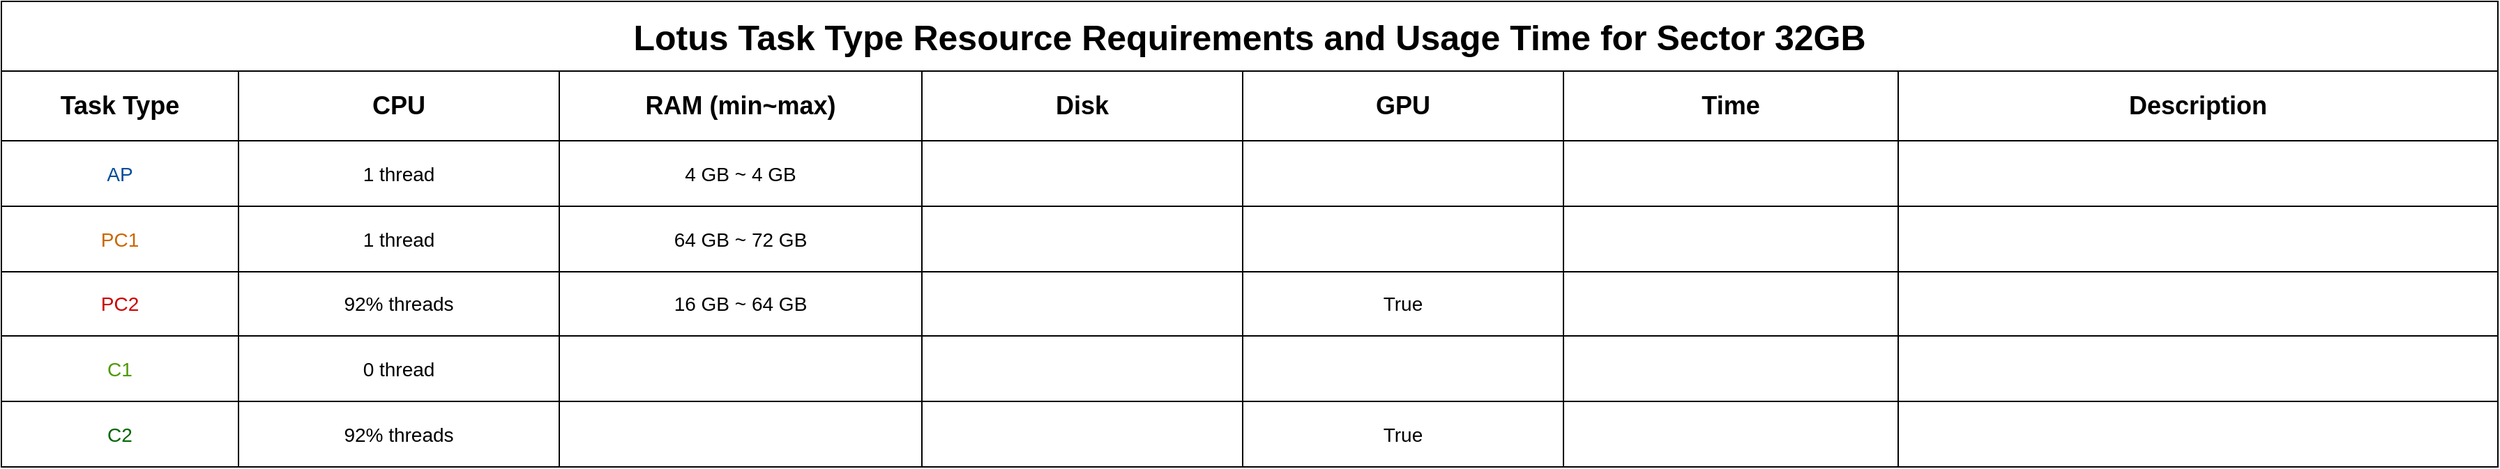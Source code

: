 <mxfile version="14.6.13" type="device"><diagram id="ktbs1z38sFeXXOhf4l0J" name="Page-1"><mxGraphModel dx="1822" dy="811" grid="1" gridSize="10" guides="1" tooltips="1" connect="1" arrows="1" fold="1" page="0" pageScale="1" pageWidth="850" pageHeight="1100" math="0" shadow="0"><root><mxCell id="0"/><mxCell id="1" parent="0"/><mxCell id="wIJOAOLTqvEhgZ648DgP-77" value="&lt;font style=&quot;font-size: 25px&quot;&gt;Lotus Task Type Resource Requirements and Usage Time for Sector 32GB&lt;/font&gt;" style="shape=table;html=1;whiteSpace=wrap;startSize=50;container=1;collapsible=0;childLayout=tableLayout;fontStyle=1;align=center;" vertex="1" parent="1"><mxGeometry x="-200" y="60" width="1790" height="334" as="geometry"/></mxCell><mxCell id="wIJOAOLTqvEhgZ648DgP-78" value="" style="shape=partialRectangle;html=1;whiteSpace=wrap;collapsible=0;dropTarget=0;pointerEvents=0;fillColor=none;top=0;left=0;bottom=0;right=0;points=[[0,0.5],[1,0.5]];portConstraint=eastwest;" vertex="1" parent="wIJOAOLTqvEhgZ648DgP-77"><mxGeometry y="50" width="1790" height="50" as="geometry"/></mxCell><mxCell id="wIJOAOLTqvEhgZ648DgP-79" value="Task Type" style="shape=partialRectangle;html=1;whiteSpace=wrap;connectable=0;fillColor=none;top=0;left=0;bottom=0;right=0;overflow=hidden;fontStyle=1;fontSize=18;" vertex="1" parent="wIJOAOLTqvEhgZ648DgP-78"><mxGeometry width="170" height="50" as="geometry"/></mxCell><mxCell id="wIJOAOLTqvEhgZ648DgP-80" value="CPU" style="shape=partialRectangle;html=1;whiteSpace=wrap;connectable=0;fillColor=none;top=0;left=0;bottom=0;right=0;overflow=hidden;fontStyle=1;fontSize=18;" vertex="1" parent="wIJOAOLTqvEhgZ648DgP-78"><mxGeometry x="170" width="230" height="50" as="geometry"/></mxCell><mxCell id="wIJOAOLTqvEhgZ648DgP-81" value="RAM (min~max)" style="shape=partialRectangle;html=1;whiteSpace=wrap;connectable=0;fillColor=none;top=0;left=0;bottom=0;right=0;overflow=hidden;fontStyle=1;fontSize=18;" vertex="1" parent="wIJOAOLTqvEhgZ648DgP-78"><mxGeometry x="400" width="260" height="50" as="geometry"/></mxCell><mxCell id="wIJOAOLTqvEhgZ648DgP-106" value="Disk" style="shape=partialRectangle;html=1;whiteSpace=wrap;connectable=0;fillColor=none;top=0;left=0;bottom=0;right=0;overflow=hidden;fontStyle=1;fontSize=18;" vertex="1" parent="wIJOAOLTqvEhgZ648DgP-78"><mxGeometry x="660" width="230" height="50" as="geometry"/></mxCell><mxCell id="wIJOAOLTqvEhgZ648DgP-140" value="&lt;span&gt;GPU&lt;/span&gt;" style="shape=partialRectangle;html=1;whiteSpace=wrap;connectable=0;fillColor=none;top=0;left=0;bottom=0;right=0;overflow=hidden;fontStyle=1;fontSize=18;" vertex="1" parent="wIJOAOLTqvEhgZ648DgP-78"><mxGeometry x="890" width="230" height="50" as="geometry"/></mxCell><mxCell id="wIJOAOLTqvEhgZ648DgP-102" value="Time" style="shape=partialRectangle;html=1;whiteSpace=wrap;connectable=0;fillColor=none;top=0;left=0;bottom=0;right=0;overflow=hidden;fontStyle=1;fontSize=18;" vertex="1" parent="wIJOAOLTqvEhgZ648DgP-78"><mxGeometry x="1120" width="240" height="50" as="geometry"/></mxCell><mxCell id="wIJOAOLTqvEhgZ648DgP-98" value="Description" style="shape=partialRectangle;html=1;whiteSpace=wrap;connectable=0;fillColor=none;top=0;left=0;bottom=0;right=0;overflow=hidden;fontStyle=1;fontSize=18;" vertex="1" parent="wIJOAOLTqvEhgZ648DgP-78"><mxGeometry x="1360" width="430" height="50" as="geometry"/></mxCell><mxCell id="wIJOAOLTqvEhgZ648DgP-90" style="shape=partialRectangle;html=1;whiteSpace=wrap;collapsible=0;dropTarget=0;pointerEvents=0;fillColor=none;top=0;left=0;bottom=0;right=0;points=[[0,0.5],[1,0.5]];portConstraint=eastwest;" vertex="1" parent="wIJOAOLTqvEhgZ648DgP-77"><mxGeometry y="100" width="1790" height="47" as="geometry"/></mxCell><mxCell id="wIJOAOLTqvEhgZ648DgP-91" value="&lt;font color=&quot;#004c99&quot;&gt;AP&lt;/font&gt;" style="shape=partialRectangle;html=1;whiteSpace=wrap;connectable=0;fillColor=none;top=0;left=0;bottom=0;right=0;overflow=hidden;fontSize=14;strokeColor=#004C99;" vertex="1" parent="wIJOAOLTqvEhgZ648DgP-90"><mxGeometry width="170" height="47" as="geometry"/></mxCell><mxCell id="wIJOAOLTqvEhgZ648DgP-92" value="1 thread" style="shape=partialRectangle;html=1;whiteSpace=wrap;connectable=0;fillColor=none;top=0;left=0;bottom=0;right=0;overflow=hidden;fontSize=14;" vertex="1" parent="wIJOAOLTqvEhgZ648DgP-90"><mxGeometry x="170" width="230" height="47" as="geometry"/></mxCell><mxCell id="wIJOAOLTqvEhgZ648DgP-93" value="4 GB ~ 4 GB" style="shape=partialRectangle;html=1;whiteSpace=wrap;connectable=0;fillColor=none;top=0;left=0;bottom=0;right=0;overflow=hidden;fontSize=14;" vertex="1" parent="wIJOAOLTqvEhgZ648DgP-90"><mxGeometry x="400" width="260" height="47" as="geometry"/></mxCell><mxCell id="wIJOAOLTqvEhgZ648DgP-107" style="shape=partialRectangle;html=1;whiteSpace=wrap;connectable=0;fillColor=none;top=0;left=0;bottom=0;right=0;overflow=hidden;fontSize=14;" vertex="1" parent="wIJOAOLTqvEhgZ648DgP-90"><mxGeometry x="660" width="230" height="47" as="geometry"/></mxCell><mxCell id="wIJOAOLTqvEhgZ648DgP-141" style="shape=partialRectangle;html=1;whiteSpace=wrap;connectable=0;fillColor=none;top=0;left=0;bottom=0;right=0;overflow=hidden;fontSize=14;" vertex="1" parent="wIJOAOLTqvEhgZ648DgP-90"><mxGeometry x="890" width="230" height="47" as="geometry"/></mxCell><mxCell id="wIJOAOLTqvEhgZ648DgP-103" style="shape=partialRectangle;html=1;whiteSpace=wrap;connectable=0;fillColor=none;top=0;left=0;bottom=0;right=0;overflow=hidden;fontSize=14;" vertex="1" parent="wIJOAOLTqvEhgZ648DgP-90"><mxGeometry x="1120" width="240" height="47" as="geometry"/></mxCell><mxCell id="wIJOAOLTqvEhgZ648DgP-99" style="shape=partialRectangle;html=1;whiteSpace=wrap;connectable=0;fillColor=none;top=0;left=0;bottom=0;right=0;overflow=hidden;fontSize=14;" vertex="1" parent="wIJOAOLTqvEhgZ648DgP-90"><mxGeometry x="1360" width="430" height="47" as="geometry"/></mxCell><mxCell id="wIJOAOLTqvEhgZ648DgP-82" value="" style="shape=partialRectangle;html=1;whiteSpace=wrap;collapsible=0;dropTarget=0;pointerEvents=0;fillColor=none;top=0;left=0;bottom=0;right=0;points=[[0,0.5],[1,0.5]];portConstraint=eastwest;" vertex="1" parent="wIJOAOLTqvEhgZ648DgP-77"><mxGeometry y="147" width="1790" height="47" as="geometry"/></mxCell><mxCell id="wIJOAOLTqvEhgZ648DgP-83" value="&lt;font color=&quot;#cc6600&quot;&gt;PC1&lt;/font&gt;" style="shape=partialRectangle;html=1;whiteSpace=wrap;connectable=0;fillColor=none;top=0;left=0;bottom=0;right=0;overflow=hidden;fontSize=14;" vertex="1" parent="wIJOAOLTqvEhgZ648DgP-82"><mxGeometry width="170" height="47" as="geometry"/></mxCell><mxCell id="wIJOAOLTqvEhgZ648DgP-84" value="&lt;span&gt;1 thread&lt;/span&gt;" style="shape=partialRectangle;html=1;whiteSpace=wrap;connectable=0;fillColor=none;top=0;left=0;bottom=0;right=0;overflow=hidden;fontSize=14;" vertex="1" parent="wIJOAOLTqvEhgZ648DgP-82"><mxGeometry x="170" width="230" height="47" as="geometry"/></mxCell><mxCell id="wIJOAOLTqvEhgZ648DgP-85" value="64 GB ~ 72 GB" style="shape=partialRectangle;html=1;whiteSpace=wrap;connectable=0;fillColor=none;top=0;left=0;bottom=0;right=0;overflow=hidden;fontSize=14;" vertex="1" parent="wIJOAOLTqvEhgZ648DgP-82"><mxGeometry x="400" width="260" height="47" as="geometry"/></mxCell><mxCell id="wIJOAOLTqvEhgZ648DgP-108" style="shape=partialRectangle;html=1;whiteSpace=wrap;connectable=0;fillColor=none;top=0;left=0;bottom=0;right=0;overflow=hidden;fontSize=14;" vertex="1" parent="wIJOAOLTqvEhgZ648DgP-82"><mxGeometry x="660" width="230" height="47" as="geometry"/></mxCell><mxCell id="wIJOAOLTqvEhgZ648DgP-142" style="shape=partialRectangle;html=1;whiteSpace=wrap;connectable=0;fillColor=none;top=0;left=0;bottom=0;right=0;overflow=hidden;fontSize=14;" vertex="1" parent="wIJOAOLTqvEhgZ648DgP-82"><mxGeometry x="890" width="230" height="47" as="geometry"/></mxCell><mxCell id="wIJOAOLTqvEhgZ648DgP-104" style="shape=partialRectangle;html=1;whiteSpace=wrap;connectable=0;fillColor=none;top=0;left=0;bottom=0;right=0;overflow=hidden;fontSize=14;" vertex="1" parent="wIJOAOLTqvEhgZ648DgP-82"><mxGeometry x="1120" width="240" height="47" as="geometry"/></mxCell><mxCell id="wIJOAOLTqvEhgZ648DgP-100" style="shape=partialRectangle;html=1;whiteSpace=wrap;connectable=0;fillColor=none;top=0;left=0;bottom=0;right=0;overflow=hidden;fontSize=14;" vertex="1" parent="wIJOAOLTqvEhgZ648DgP-82"><mxGeometry x="1360" width="430" height="47" as="geometry"/></mxCell><mxCell id="wIJOAOLTqvEhgZ648DgP-86" value="" style="shape=partialRectangle;html=1;whiteSpace=wrap;collapsible=0;dropTarget=0;pointerEvents=0;fillColor=none;top=0;left=0;bottom=0;right=0;points=[[0,0.5],[1,0.5]];portConstraint=eastwest;" vertex="1" parent="wIJOAOLTqvEhgZ648DgP-77"><mxGeometry y="194" width="1790" height="46" as="geometry"/></mxCell><mxCell id="wIJOAOLTqvEhgZ648DgP-87" value="&lt;font color=&quot;#cc0000&quot;&gt;PC2&lt;/font&gt;" style="shape=partialRectangle;html=1;whiteSpace=wrap;connectable=0;fillColor=none;top=0;left=0;bottom=0;right=0;overflow=hidden;fontSize=14;" vertex="1" parent="wIJOAOLTqvEhgZ648DgP-86"><mxGeometry width="170" height="46" as="geometry"/></mxCell><mxCell id="wIJOAOLTqvEhgZ648DgP-88" value="92% threads" style="shape=partialRectangle;html=1;whiteSpace=wrap;connectable=0;fillColor=none;top=0;left=0;bottom=0;right=0;overflow=hidden;fontSize=14;" vertex="1" parent="wIJOAOLTqvEhgZ648DgP-86"><mxGeometry x="170" width="230" height="46" as="geometry"/></mxCell><mxCell id="wIJOAOLTqvEhgZ648DgP-89" value="16 GB ~ 64 GB" style="shape=partialRectangle;html=1;whiteSpace=wrap;connectable=0;fillColor=none;top=0;left=0;bottom=0;right=0;overflow=hidden;fontSize=14;" vertex="1" parent="wIJOAOLTqvEhgZ648DgP-86"><mxGeometry x="400" width="260" height="46" as="geometry"/></mxCell><mxCell id="wIJOAOLTqvEhgZ648DgP-109" style="shape=partialRectangle;html=1;whiteSpace=wrap;connectable=0;fillColor=none;top=0;left=0;bottom=0;right=0;overflow=hidden;fontSize=14;" vertex="1" parent="wIJOAOLTqvEhgZ648DgP-86"><mxGeometry x="660" width="230" height="46" as="geometry"/></mxCell><mxCell id="wIJOAOLTqvEhgZ648DgP-143" value="True" style="shape=partialRectangle;html=1;whiteSpace=wrap;connectable=0;fillColor=none;top=0;left=0;bottom=0;right=0;overflow=hidden;fontSize=14;" vertex="1" parent="wIJOAOLTqvEhgZ648DgP-86"><mxGeometry x="890" width="230" height="46" as="geometry"/></mxCell><mxCell id="wIJOAOLTqvEhgZ648DgP-105" style="shape=partialRectangle;html=1;whiteSpace=wrap;connectable=0;fillColor=none;top=0;left=0;bottom=0;right=0;overflow=hidden;fontSize=14;" vertex="1" parent="wIJOAOLTqvEhgZ648DgP-86"><mxGeometry x="1120" width="240" height="46" as="geometry"/></mxCell><mxCell id="wIJOAOLTqvEhgZ648DgP-101" style="shape=partialRectangle;html=1;whiteSpace=wrap;connectable=0;fillColor=none;top=0;left=0;bottom=0;right=0;overflow=hidden;fontSize=14;" vertex="1" parent="wIJOAOLTqvEhgZ648DgP-86"><mxGeometry x="1360" width="430" height="46" as="geometry"/></mxCell><mxCell id="wIJOAOLTqvEhgZ648DgP-110" style="shape=partialRectangle;html=1;whiteSpace=wrap;collapsible=0;dropTarget=0;pointerEvents=0;fillColor=none;top=0;left=0;bottom=0;right=0;points=[[0,0.5],[1,0.5]];portConstraint=eastwest;" vertex="1" parent="wIJOAOLTqvEhgZ648DgP-77"><mxGeometry y="240" width="1790" height="47" as="geometry"/></mxCell><mxCell id="wIJOAOLTqvEhgZ648DgP-111" value="&lt;font color=&quot;#4d9900&quot;&gt;C1&lt;/font&gt;" style="shape=partialRectangle;html=1;whiteSpace=wrap;connectable=0;fillColor=none;top=0;left=0;bottom=0;right=0;overflow=hidden;fontSize=14;" vertex="1" parent="wIJOAOLTqvEhgZ648DgP-110"><mxGeometry width="170" height="47" as="geometry"/></mxCell><mxCell id="wIJOAOLTqvEhgZ648DgP-112" value="0 thread" style="shape=partialRectangle;html=1;whiteSpace=wrap;connectable=0;fillColor=none;top=0;left=0;bottom=0;right=0;overflow=hidden;fontSize=14;" vertex="1" parent="wIJOAOLTqvEhgZ648DgP-110"><mxGeometry x="170" width="230" height="47" as="geometry"/></mxCell><mxCell id="wIJOAOLTqvEhgZ648DgP-113" style="shape=partialRectangle;html=1;whiteSpace=wrap;connectable=0;fillColor=none;top=0;left=0;bottom=0;right=0;overflow=hidden;fontSize=14;" vertex="1" parent="wIJOAOLTqvEhgZ648DgP-110"><mxGeometry x="400" width="260" height="47" as="geometry"/></mxCell><mxCell id="wIJOAOLTqvEhgZ648DgP-114" style="shape=partialRectangle;html=1;whiteSpace=wrap;connectable=0;fillColor=none;top=0;left=0;bottom=0;right=0;overflow=hidden;fontSize=14;" vertex="1" parent="wIJOAOLTqvEhgZ648DgP-110"><mxGeometry x="660" width="230" height="47" as="geometry"/></mxCell><mxCell id="wIJOAOLTqvEhgZ648DgP-144" style="shape=partialRectangle;html=1;whiteSpace=wrap;connectable=0;fillColor=none;top=0;left=0;bottom=0;right=0;overflow=hidden;fontSize=14;" vertex="1" parent="wIJOAOLTqvEhgZ648DgP-110"><mxGeometry x="890" width="230" height="47" as="geometry"/></mxCell><mxCell id="wIJOAOLTqvEhgZ648DgP-115" style="shape=partialRectangle;html=1;whiteSpace=wrap;connectable=0;fillColor=none;top=0;left=0;bottom=0;right=0;overflow=hidden;fontSize=14;" vertex="1" parent="wIJOAOLTqvEhgZ648DgP-110"><mxGeometry x="1120" width="240" height="47" as="geometry"/></mxCell><mxCell id="wIJOAOLTqvEhgZ648DgP-116" style="shape=partialRectangle;html=1;whiteSpace=wrap;connectable=0;fillColor=none;top=0;left=0;bottom=0;right=0;overflow=hidden;fontSize=14;" vertex="1" parent="wIJOAOLTqvEhgZ648DgP-110"><mxGeometry x="1360" width="430" height="47" as="geometry"/></mxCell><mxCell id="wIJOAOLTqvEhgZ648DgP-118" style="shape=partialRectangle;html=1;whiteSpace=wrap;collapsible=0;dropTarget=0;pointerEvents=0;fillColor=none;top=0;left=0;bottom=0;right=0;points=[[0,0.5],[1,0.5]];portConstraint=eastwest;" vertex="1" parent="wIJOAOLTqvEhgZ648DgP-77"><mxGeometry y="287" width="1790" height="47" as="geometry"/></mxCell><mxCell id="wIJOAOLTqvEhgZ648DgP-119" value="&lt;font color=&quot;#006600&quot;&gt;C2&lt;/font&gt;" style="shape=partialRectangle;html=1;whiteSpace=wrap;connectable=0;fillColor=none;top=0;left=0;bottom=0;right=0;overflow=hidden;fontSize=14;" vertex="1" parent="wIJOAOLTqvEhgZ648DgP-118"><mxGeometry width="170" height="47" as="geometry"/></mxCell><mxCell id="wIJOAOLTqvEhgZ648DgP-120" value="92% threads" style="shape=partialRectangle;html=1;whiteSpace=wrap;connectable=0;fillColor=none;top=0;left=0;bottom=0;right=0;overflow=hidden;fontSize=14;" vertex="1" parent="wIJOAOLTqvEhgZ648DgP-118"><mxGeometry x="170" width="230" height="47" as="geometry"/></mxCell><mxCell id="wIJOAOLTqvEhgZ648DgP-121" style="shape=partialRectangle;html=1;whiteSpace=wrap;connectable=0;fillColor=none;top=0;left=0;bottom=0;right=0;overflow=hidden;fontSize=14;" vertex="1" parent="wIJOAOLTqvEhgZ648DgP-118"><mxGeometry x="400" width="260" height="47" as="geometry"/></mxCell><mxCell id="wIJOAOLTqvEhgZ648DgP-122" style="shape=partialRectangle;html=1;whiteSpace=wrap;connectable=0;fillColor=none;top=0;left=0;bottom=0;right=0;overflow=hidden;fontSize=14;" vertex="1" parent="wIJOAOLTqvEhgZ648DgP-118"><mxGeometry x="660" width="230" height="47" as="geometry"/></mxCell><mxCell id="wIJOAOLTqvEhgZ648DgP-145" value="True" style="shape=partialRectangle;html=1;whiteSpace=wrap;connectable=0;fillColor=none;top=0;left=0;bottom=0;right=0;overflow=hidden;fontSize=14;" vertex="1" parent="wIJOAOLTqvEhgZ648DgP-118"><mxGeometry x="890" width="230" height="47" as="geometry"/></mxCell><mxCell id="wIJOAOLTqvEhgZ648DgP-123" style="shape=partialRectangle;html=1;whiteSpace=wrap;connectable=0;fillColor=none;top=0;left=0;bottom=0;right=0;overflow=hidden;fontSize=14;" vertex="1" parent="wIJOAOLTqvEhgZ648DgP-118"><mxGeometry x="1120" width="240" height="47" as="geometry"/></mxCell><mxCell id="wIJOAOLTqvEhgZ648DgP-124" style="shape=partialRectangle;html=1;whiteSpace=wrap;connectable=0;fillColor=none;top=0;left=0;bottom=0;right=0;overflow=hidden;fontSize=14;" vertex="1" parent="wIJOAOLTqvEhgZ648DgP-118"><mxGeometry x="1360" width="430" height="47" as="geometry"/></mxCell></root></mxGraphModel></diagram></mxfile>